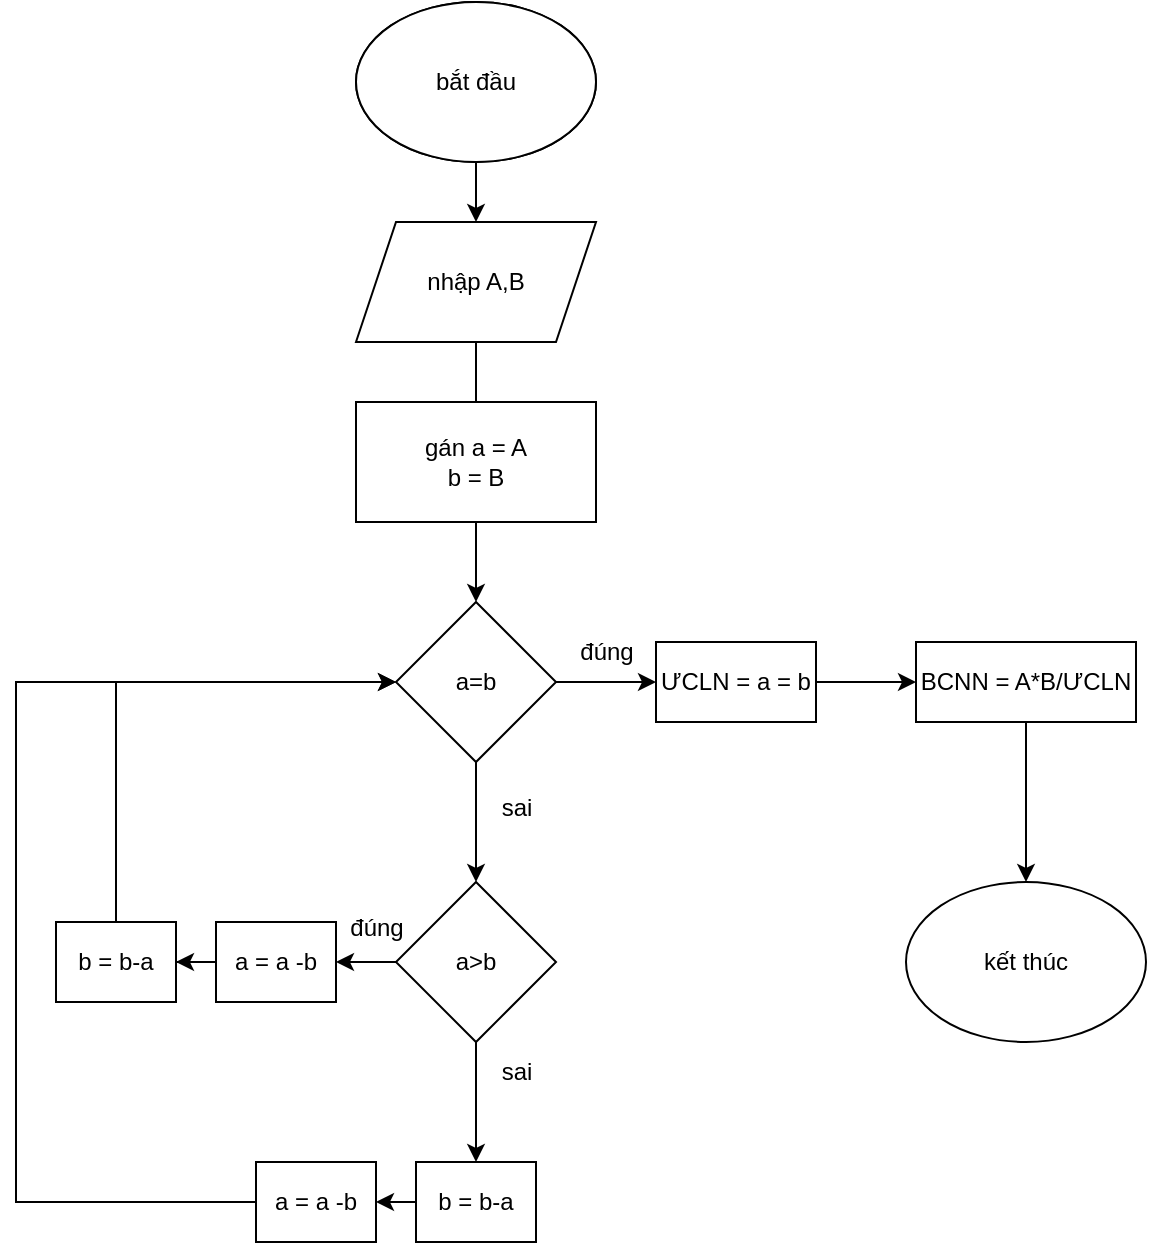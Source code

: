 <mxfile version="24.8.6">
  <diagram id="C5RBs43oDa-KdzZeNtuy" name="Page-1">
    <mxGraphModel dx="727" dy="385" grid="1" gridSize="10" guides="1" tooltips="1" connect="1" arrows="1" fold="1" page="1" pageScale="1" pageWidth="827" pageHeight="1169" math="0" shadow="0">
      <root>
        <mxCell id="WIyWlLk6GJQsqaUBKTNV-0" />
        <mxCell id="WIyWlLk6GJQsqaUBKTNV-1" parent="WIyWlLk6GJQsqaUBKTNV-0" />
        <mxCell id="eKcNNRpMHhR2fJMRj497-0" value="" style="ellipse;whiteSpace=wrap;html=1;" vertex="1" parent="WIyWlLk6GJQsqaUBKTNV-1">
          <mxGeometry x="210" y="80" width="120" height="80" as="geometry" />
        </mxCell>
        <mxCell id="eKcNNRpMHhR2fJMRj497-3" value="" style="edgeStyle=orthogonalEdgeStyle;rounded=0;orthogonalLoop=1;jettySize=auto;html=1;" edge="1" parent="WIyWlLk6GJQsqaUBKTNV-1" source="eKcNNRpMHhR2fJMRj497-1" target="eKcNNRpMHhR2fJMRj497-2">
          <mxGeometry relative="1" as="geometry" />
        </mxCell>
        <mxCell id="eKcNNRpMHhR2fJMRj497-1" value="bắt đầu" style="ellipse;whiteSpace=wrap;html=1;" vertex="1" parent="WIyWlLk6GJQsqaUBKTNV-1">
          <mxGeometry x="210" y="80" width="120" height="80" as="geometry" />
        </mxCell>
        <mxCell id="eKcNNRpMHhR2fJMRj497-5" value="" style="edgeStyle=orthogonalEdgeStyle;rounded=0;orthogonalLoop=1;jettySize=auto;html=1;" edge="1" parent="WIyWlLk6GJQsqaUBKTNV-1" source="eKcNNRpMHhR2fJMRj497-2" target="eKcNNRpMHhR2fJMRj497-4">
          <mxGeometry relative="1" as="geometry" />
        </mxCell>
        <mxCell id="eKcNNRpMHhR2fJMRj497-2" value="nhập A,B" style="shape=parallelogram;perimeter=parallelogramPerimeter;whiteSpace=wrap;html=1;fixedSize=1;" vertex="1" parent="WIyWlLk6GJQsqaUBKTNV-1">
          <mxGeometry x="210" y="190" width="120" height="60" as="geometry" />
        </mxCell>
        <mxCell id="eKcNNRpMHhR2fJMRj497-7" value="" style="edgeStyle=orthogonalEdgeStyle;rounded=0;orthogonalLoop=1;jettySize=auto;html=1;" edge="1" parent="WIyWlLk6GJQsqaUBKTNV-1" source="eKcNNRpMHhR2fJMRj497-4" target="eKcNNRpMHhR2fJMRj497-6">
          <mxGeometry relative="1" as="geometry" />
        </mxCell>
        <mxCell id="eKcNNRpMHhR2fJMRj497-9" value="" style="edgeStyle=orthogonalEdgeStyle;rounded=0;orthogonalLoop=1;jettySize=auto;html=1;" edge="1" parent="WIyWlLk6GJQsqaUBKTNV-1" source="eKcNNRpMHhR2fJMRj497-4" target="eKcNNRpMHhR2fJMRj497-8">
          <mxGeometry relative="1" as="geometry" />
        </mxCell>
        <mxCell id="eKcNNRpMHhR2fJMRj497-4" value="a=b" style="rhombus;whiteSpace=wrap;html=1;" vertex="1" parent="WIyWlLk6GJQsqaUBKTNV-1">
          <mxGeometry x="230" y="380" width="80" height="80" as="geometry" />
        </mxCell>
        <mxCell id="eKcNNRpMHhR2fJMRj497-36" value="" style="edgeStyle=orthogonalEdgeStyle;rounded=0;orthogonalLoop=1;jettySize=auto;html=1;" edge="1" parent="WIyWlLk6GJQsqaUBKTNV-1" source="eKcNNRpMHhR2fJMRj497-6" target="eKcNNRpMHhR2fJMRj497-35">
          <mxGeometry relative="1" as="geometry" />
        </mxCell>
        <mxCell id="eKcNNRpMHhR2fJMRj497-6" value="ƯCLN = a = b" style="whiteSpace=wrap;html=1;" vertex="1" parent="WIyWlLk6GJQsqaUBKTNV-1">
          <mxGeometry x="360" y="400" width="80" height="40" as="geometry" />
        </mxCell>
        <mxCell id="eKcNNRpMHhR2fJMRj497-20" style="edgeStyle=orthogonalEdgeStyle;rounded=0;orthogonalLoop=1;jettySize=auto;html=1;exitX=0;exitY=0.5;exitDx=0;exitDy=0;entryX=1;entryY=0.5;entryDx=0;entryDy=0;" edge="1" parent="WIyWlLk6GJQsqaUBKTNV-1" source="eKcNNRpMHhR2fJMRj497-8" target="eKcNNRpMHhR2fJMRj497-11">
          <mxGeometry relative="1" as="geometry" />
        </mxCell>
        <mxCell id="eKcNNRpMHhR2fJMRj497-25" value="" style="edgeStyle=orthogonalEdgeStyle;rounded=0;orthogonalLoop=1;jettySize=auto;html=1;entryX=0.5;entryY=0;entryDx=0;entryDy=0;" edge="1" parent="WIyWlLk6GJQsqaUBKTNV-1" source="eKcNNRpMHhR2fJMRj497-8" target="eKcNNRpMHhR2fJMRj497-26">
          <mxGeometry relative="1" as="geometry">
            <mxPoint x="270" y="650" as="targetPoint" />
          </mxGeometry>
        </mxCell>
        <mxCell id="eKcNNRpMHhR2fJMRj497-8" value="a&amp;gt;b" style="rhombus;whiteSpace=wrap;html=1;" vertex="1" parent="WIyWlLk6GJQsqaUBKTNV-1">
          <mxGeometry x="230" y="520" width="80" height="80" as="geometry" />
        </mxCell>
        <mxCell id="eKcNNRpMHhR2fJMRj497-22" value="" style="edgeStyle=orthogonalEdgeStyle;rounded=0;orthogonalLoop=1;jettySize=auto;html=1;" edge="1" parent="WIyWlLk6GJQsqaUBKTNV-1" source="eKcNNRpMHhR2fJMRj497-11" target="eKcNNRpMHhR2fJMRj497-21">
          <mxGeometry relative="1" as="geometry" />
        </mxCell>
        <mxCell id="eKcNNRpMHhR2fJMRj497-11" value="a = a -b" style="whiteSpace=wrap;html=1;" vertex="1" parent="WIyWlLk6GJQsqaUBKTNV-1">
          <mxGeometry x="140" y="540" width="60" height="40" as="geometry" />
        </mxCell>
        <mxCell id="eKcNNRpMHhR2fJMRj497-17" value="đúng" style="text;html=1;align=center;verticalAlign=middle;resizable=0;points=[];autosize=1;strokeColor=none;fillColor=none;" vertex="1" parent="WIyWlLk6GJQsqaUBKTNV-1">
          <mxGeometry x="310" y="390" width="50" height="30" as="geometry" />
        </mxCell>
        <mxCell id="eKcNNRpMHhR2fJMRj497-18" value="sai" style="text;html=1;align=center;verticalAlign=middle;resizable=0;points=[];autosize=1;strokeColor=none;fillColor=none;" vertex="1" parent="WIyWlLk6GJQsqaUBKTNV-1">
          <mxGeometry x="270" y="468" width="40" height="30" as="geometry" />
        </mxCell>
        <mxCell id="eKcNNRpMHhR2fJMRj497-19" value="đúng" style="text;html=1;align=center;verticalAlign=middle;resizable=0;points=[];autosize=1;strokeColor=none;fillColor=none;" vertex="1" parent="WIyWlLk6GJQsqaUBKTNV-1">
          <mxGeometry x="195" y="528" width="50" height="30" as="geometry" />
        </mxCell>
        <mxCell id="eKcNNRpMHhR2fJMRj497-23" style="edgeStyle=orthogonalEdgeStyle;rounded=0;orthogonalLoop=1;jettySize=auto;html=1;exitX=0.5;exitY=0;exitDx=0;exitDy=0;entryX=0;entryY=0.5;entryDx=0;entryDy=0;" edge="1" parent="WIyWlLk6GJQsqaUBKTNV-1" source="eKcNNRpMHhR2fJMRj497-21" target="eKcNNRpMHhR2fJMRj497-4">
          <mxGeometry relative="1" as="geometry" />
        </mxCell>
        <mxCell id="eKcNNRpMHhR2fJMRj497-21" value="b = b-a" style="whiteSpace=wrap;html=1;" vertex="1" parent="WIyWlLk6GJQsqaUBKTNV-1">
          <mxGeometry x="60" y="540" width="60" height="40" as="geometry" />
        </mxCell>
        <mxCell id="eKcNNRpMHhR2fJMRj497-32" style="edgeStyle=orthogonalEdgeStyle;rounded=0;orthogonalLoop=1;jettySize=auto;html=1;exitX=0;exitY=0.5;exitDx=0;exitDy=0;entryX=1;entryY=0.5;entryDx=0;entryDy=0;" edge="1" parent="WIyWlLk6GJQsqaUBKTNV-1" source="eKcNNRpMHhR2fJMRj497-26" target="eKcNNRpMHhR2fJMRj497-27">
          <mxGeometry relative="1" as="geometry" />
        </mxCell>
        <mxCell id="eKcNNRpMHhR2fJMRj497-26" value="b = b-a" style="whiteSpace=wrap;html=1;" vertex="1" parent="WIyWlLk6GJQsqaUBKTNV-1">
          <mxGeometry x="240" y="660" width="60" height="40" as="geometry" />
        </mxCell>
        <mxCell id="eKcNNRpMHhR2fJMRj497-30" style="edgeStyle=orthogonalEdgeStyle;rounded=0;orthogonalLoop=1;jettySize=auto;html=1;exitX=0;exitY=0.5;exitDx=0;exitDy=0;entryX=0;entryY=0.5;entryDx=0;entryDy=0;" edge="1" parent="WIyWlLk6GJQsqaUBKTNV-1" source="eKcNNRpMHhR2fJMRj497-27" target="eKcNNRpMHhR2fJMRj497-4">
          <mxGeometry relative="1" as="geometry">
            <Array as="points">
              <mxPoint x="40" y="680" />
              <mxPoint x="40" y="420" />
            </Array>
          </mxGeometry>
        </mxCell>
        <mxCell id="eKcNNRpMHhR2fJMRj497-27" value="a = a -b" style="whiteSpace=wrap;html=1;" vertex="1" parent="WIyWlLk6GJQsqaUBKTNV-1">
          <mxGeometry x="160" y="660" width="60" height="40" as="geometry" />
        </mxCell>
        <mxCell id="eKcNNRpMHhR2fJMRj497-33" value="sai" style="text;html=1;align=center;verticalAlign=middle;resizable=0;points=[];autosize=1;strokeColor=none;fillColor=none;" vertex="1" parent="WIyWlLk6GJQsqaUBKTNV-1">
          <mxGeometry x="270" y="600" width="40" height="30" as="geometry" />
        </mxCell>
        <mxCell id="eKcNNRpMHhR2fJMRj497-34" value="gán a = A&lt;div&gt;b = B&lt;/div&gt;" style="rounded=0;whiteSpace=wrap;html=1;" vertex="1" parent="WIyWlLk6GJQsqaUBKTNV-1">
          <mxGeometry x="210" y="280" width="120" height="60" as="geometry" />
        </mxCell>
        <mxCell id="eKcNNRpMHhR2fJMRj497-39" style="edgeStyle=orthogonalEdgeStyle;rounded=0;orthogonalLoop=1;jettySize=auto;html=1;exitX=0.5;exitY=1;exitDx=0;exitDy=0;entryX=0.5;entryY=0;entryDx=0;entryDy=0;" edge="1" parent="WIyWlLk6GJQsqaUBKTNV-1" source="eKcNNRpMHhR2fJMRj497-35" target="eKcNNRpMHhR2fJMRj497-38">
          <mxGeometry relative="1" as="geometry" />
        </mxCell>
        <mxCell id="eKcNNRpMHhR2fJMRj497-35" value="BCNN = A*B/ƯCLN" style="whiteSpace=wrap;html=1;" vertex="1" parent="WIyWlLk6GJQsqaUBKTNV-1">
          <mxGeometry x="490" y="400" width="110" height="40" as="geometry" />
        </mxCell>
        <mxCell id="eKcNNRpMHhR2fJMRj497-38" value="kết thúc" style="ellipse;whiteSpace=wrap;html=1;" vertex="1" parent="WIyWlLk6GJQsqaUBKTNV-1">
          <mxGeometry x="485" y="520" width="120" height="80" as="geometry" />
        </mxCell>
      </root>
    </mxGraphModel>
  </diagram>
</mxfile>
